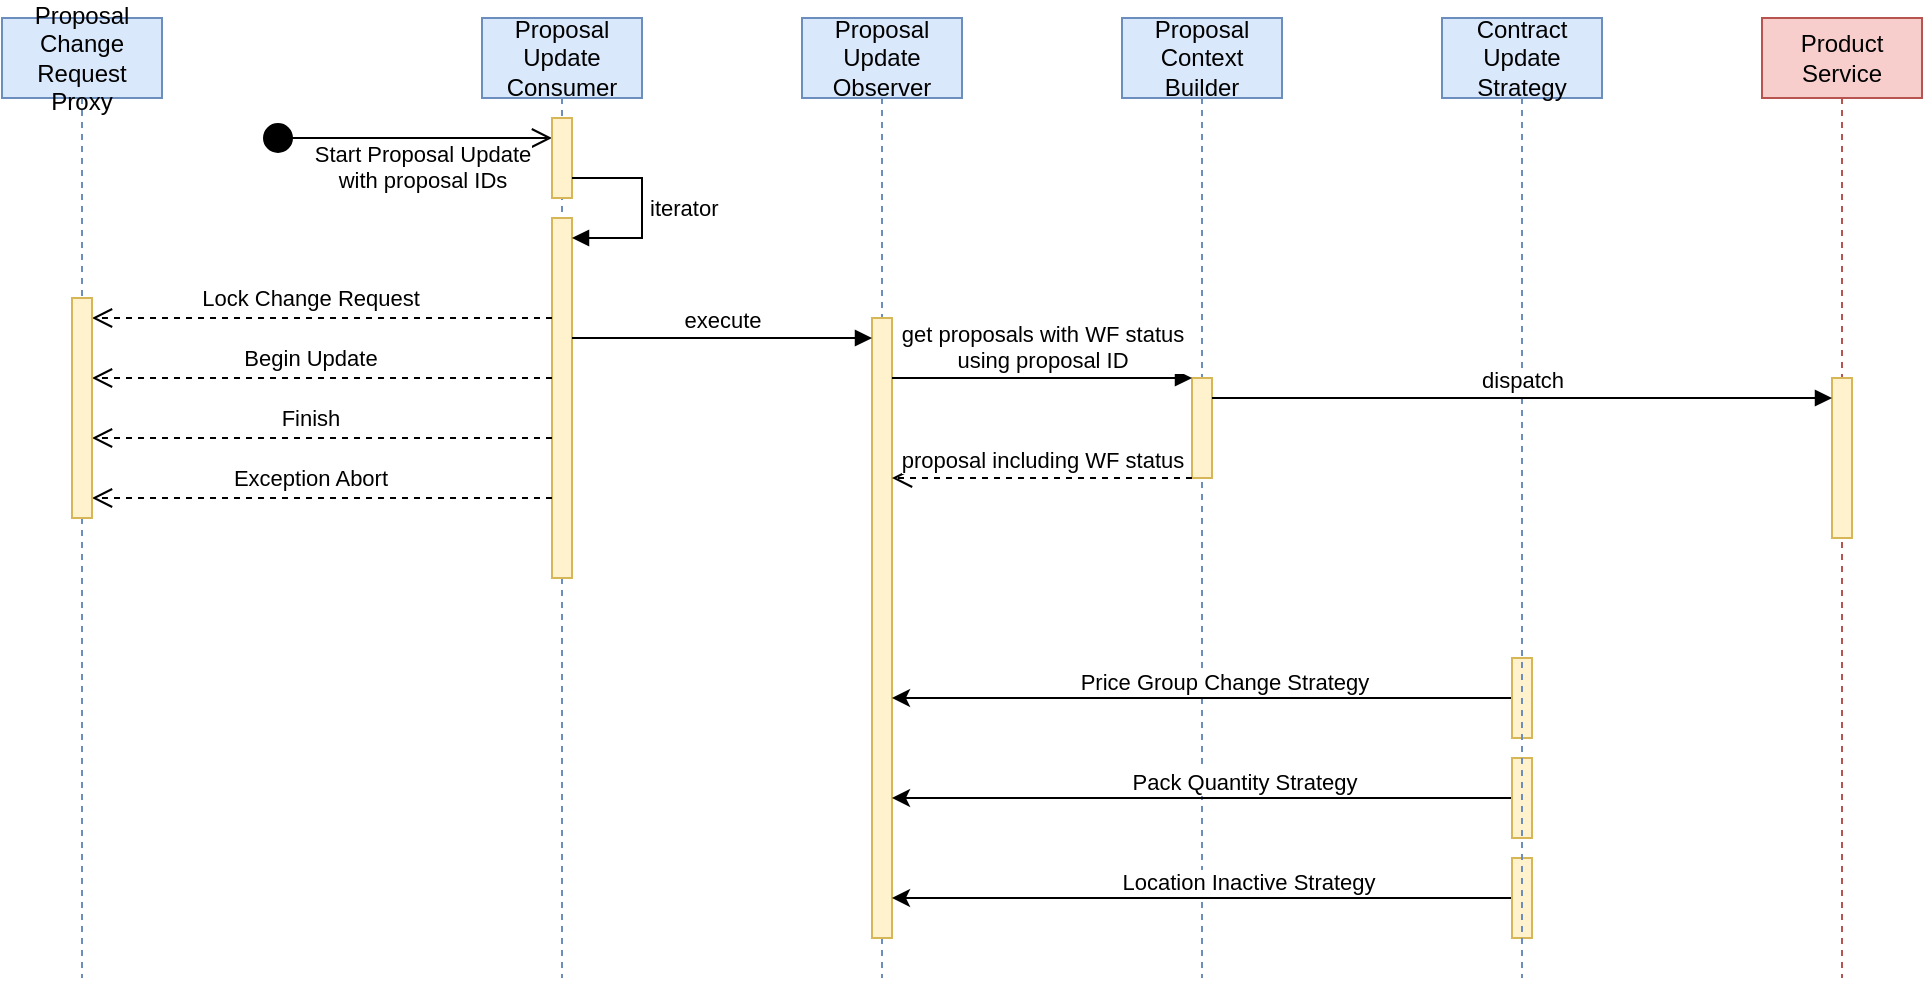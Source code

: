 <mxfile version="14.9.0" type="github">
  <diagram id="vtXOpG4c-sy9VI6VJMDt" name="Page-1">
    <mxGraphModel dx="1775" dy="508" grid="1" gridSize="10" guides="1" tooltips="1" connect="1" arrows="1" fold="1" page="1" pageScale="1" pageWidth="827" pageHeight="1169" math="0" shadow="0">
      <root>
        <mxCell id="0" />
        <mxCell id="1" parent="0" />
        <mxCell id="Fv16mk16VUE0EgvxlvGs-79" value="Proposal Change Request Proxy" style="shape=umlLifeline;perimeter=lifelinePerimeter;whiteSpace=wrap;html=1;container=1;collapsible=0;recursiveResize=0;outlineConnect=0;fillColor=#dae8fc;strokeColor=#6c8ebf;" vertex="1" parent="1">
          <mxGeometry x="-80" y="40" width="80" height="480" as="geometry" />
        </mxCell>
        <mxCell id="Fv16mk16VUE0EgvxlvGs-1" value="Start Proposal Update&lt;br&gt;with proposal IDs" style="html=1;verticalAlign=bottom;startArrow=circle;startFill=1;endArrow=open;startSize=6;endSize=8;" edge="1" parent="1" target="Fv16mk16VUE0EgvxlvGs-3">
          <mxGeometry x="0.103" y="-30" width="80" relative="1" as="geometry">
            <mxPoint x="50" y="100" as="sourcePoint" />
            <mxPoint x="160" y="120.0" as="targetPoint" />
            <mxPoint as="offset" />
          </mxGeometry>
        </mxCell>
        <mxCell id="Fv16mk16VUE0EgvxlvGs-2" value="Proposal Update Consumer" style="shape=umlLifeline;perimeter=lifelinePerimeter;whiteSpace=wrap;html=1;container=1;collapsible=0;recursiveResize=0;outlineConnect=0;fillColor=#dae8fc;strokeColor=#6c8ebf;" vertex="1" parent="1">
          <mxGeometry x="160" y="40" width="80" height="480" as="geometry" />
        </mxCell>
        <mxCell id="Fv16mk16VUE0EgvxlvGs-3" value="" style="html=1;points=[];perimeter=orthogonalPerimeter;fillColor=#fff2cc;strokeColor=#d6b656;" vertex="1" parent="Fv16mk16VUE0EgvxlvGs-2">
          <mxGeometry x="35" y="50" width="10" height="40" as="geometry" />
        </mxCell>
        <mxCell id="Fv16mk16VUE0EgvxlvGs-12" value="Proposal Context Builder" style="shape=umlLifeline;perimeter=lifelinePerimeter;whiteSpace=wrap;html=1;container=1;collapsible=0;recursiveResize=0;outlineConnect=0;fillColor=#dae8fc;strokeColor=#6c8ebf;" vertex="1" parent="1">
          <mxGeometry x="480" y="40" width="80" height="480" as="geometry" />
        </mxCell>
        <mxCell id="Fv16mk16VUE0EgvxlvGs-13" value="" style="html=1;points=[];perimeter=orthogonalPerimeter;fillColor=#fff2cc;strokeColor=#d6b656;" vertex="1" parent="Fv16mk16VUE0EgvxlvGs-12">
          <mxGeometry x="35" y="180" width="10" height="50" as="geometry" />
        </mxCell>
        <mxCell id="Fv16mk16VUE0EgvxlvGs-4" value="Product Service" style="shape=umlLifeline;perimeter=lifelinePerimeter;whiteSpace=wrap;html=1;container=1;collapsible=0;recursiveResize=0;outlineConnect=0;fillColor=#f8cecc;strokeColor=#b85450;" vertex="1" parent="1">
          <mxGeometry x="800" y="40" width="80" height="480" as="geometry" />
        </mxCell>
        <mxCell id="Fv16mk16VUE0EgvxlvGs-81" value="" style="html=1;points=[];perimeter=orthogonalPerimeter;fillColor=#fff2cc;strokeColor=#d6b656;" vertex="1" parent="Fv16mk16VUE0EgvxlvGs-4">
          <mxGeometry x="35" y="180" width="10" height="80" as="geometry" />
        </mxCell>
        <mxCell id="Fv16mk16VUE0EgvxlvGs-36" value="Proposal Update Observer" style="shape=umlLifeline;perimeter=lifelinePerimeter;whiteSpace=wrap;html=1;container=1;collapsible=0;recursiveResize=0;outlineConnect=0;fillColor=#dae8fc;strokeColor=#6c8ebf;" vertex="1" parent="1">
          <mxGeometry x="320" y="40" width="80" height="480" as="geometry" />
        </mxCell>
        <mxCell id="Fv16mk16VUE0EgvxlvGs-11" value="" style="html=1;points=[];perimeter=orthogonalPerimeter;fillColor=#fff2cc;strokeColor=#d6b656;" vertex="1" parent="1">
          <mxGeometry x="355" y="190" width="10" height="310" as="geometry" />
        </mxCell>
        <mxCell id="Fv16mk16VUE0EgvxlvGs-14" value="get proposals with WF status&lt;br&gt;using proposal ID" style="html=1;verticalAlign=bottom;endArrow=block;" edge="1" parent="1" source="Fv16mk16VUE0EgvxlvGs-11" target="Fv16mk16VUE0EgvxlvGs-13">
          <mxGeometry width="80" relative="1" as="geometry">
            <mxPoint x="205" y="215" as="sourcePoint" />
            <mxPoint x="515" y="215" as="targetPoint" />
            <Array as="points">
              <mxPoint x="440" y="220" />
            </Array>
            <mxPoint as="offset" />
          </mxGeometry>
        </mxCell>
        <mxCell id="Fv16mk16VUE0EgvxlvGs-15" value="proposal including WF status" style="html=1;verticalAlign=bottom;endArrow=open;dashed=1;endSize=8;" edge="1" parent="1" source="Fv16mk16VUE0EgvxlvGs-13" target="Fv16mk16VUE0EgvxlvGs-11">
          <mxGeometry relative="1" as="geometry">
            <mxPoint x="380" y="250" as="sourcePoint" />
            <mxPoint x="220" y="249" as="targetPoint" />
            <Array as="points">
              <mxPoint x="430" y="270" />
            </Array>
          </mxGeometry>
        </mxCell>
        <mxCell id="Fv16mk16VUE0EgvxlvGs-49" value="" style="html=1;points=[];perimeter=orthogonalPerimeter;fillColor=#fff2cc;strokeColor=#d6b656;" vertex="1" parent="1">
          <mxGeometry x="195" y="140" width="10" height="180" as="geometry" />
        </mxCell>
        <mxCell id="Fv16mk16VUE0EgvxlvGs-51" value="iterator" style="edgeStyle=orthogonalEdgeStyle;html=1;align=left;spacingLeft=2;endArrow=block;rounded=0;" edge="1" target="Fv16mk16VUE0EgvxlvGs-49" parent="1" source="Fv16mk16VUE0EgvxlvGs-3">
          <mxGeometry relative="1" as="geometry">
            <mxPoint x="310" y="460" as="sourcePoint" />
            <Array as="points">
              <mxPoint x="240" y="120" />
              <mxPoint x="240" y="150" />
            </Array>
            <mxPoint x="260" y="200" as="targetPoint" />
          </mxGeometry>
        </mxCell>
        <mxCell id="Fv16mk16VUE0EgvxlvGs-52" value="execute" style="html=1;verticalAlign=bottom;endArrow=block;" edge="1" parent="1" source="Fv16mk16VUE0EgvxlvGs-49" target="Fv16mk16VUE0EgvxlvGs-11">
          <mxGeometry width="80" relative="1" as="geometry">
            <mxPoint x="240" y="200" as="sourcePoint" />
            <mxPoint x="320" y="200" as="targetPoint" />
            <Array as="points">
              <mxPoint x="270" y="200" />
            </Array>
          </mxGeometry>
        </mxCell>
        <mxCell id="Fv16mk16VUE0EgvxlvGs-53" value="" style="html=1;verticalAlign=bottom;endArrow=open;dashed=1;endSize=8;" edge="1" parent="1" source="Fv16mk16VUE0EgvxlvGs-49" target="Fv16mk16VUE0EgvxlvGs-77">
          <mxGeometry relative="1" as="geometry">
            <mxPoint x="170" y="190" as="sourcePoint" />
            <mxPoint x="40" y="190" as="targetPoint" />
            <Array as="points">
              <mxPoint x="170" y="190" />
            </Array>
          </mxGeometry>
        </mxCell>
        <mxCell id="Fv16mk16VUE0EgvxlvGs-54" value="Lock Change Request" style="edgeLabel;html=1;align=center;verticalAlign=middle;resizable=0;points=[];" vertex="1" connectable="0" parent="Fv16mk16VUE0EgvxlvGs-53">
          <mxGeometry x="0.226" y="2" relative="1" as="geometry">
            <mxPoint x="20" y="-12" as="offset" />
          </mxGeometry>
        </mxCell>
        <mxCell id="Fv16mk16VUE0EgvxlvGs-55" value="" style="html=1;verticalAlign=bottom;endArrow=open;dashed=1;endSize=8;" edge="1" parent="1" source="Fv16mk16VUE0EgvxlvGs-49" target="Fv16mk16VUE0EgvxlvGs-77">
          <mxGeometry relative="1" as="geometry">
            <mxPoint x="195" y="240" as="sourcePoint" />
            <mxPoint x="40" y="240" as="targetPoint" />
            <Array as="points">
              <mxPoint x="80" y="220" />
            </Array>
          </mxGeometry>
        </mxCell>
        <mxCell id="Fv16mk16VUE0EgvxlvGs-56" value="Begin Update" style="edgeLabel;html=1;align=center;verticalAlign=middle;resizable=0;points=[];" vertex="1" connectable="0" parent="Fv16mk16VUE0EgvxlvGs-55">
          <mxGeometry x="0.226" y="2" relative="1" as="geometry">
            <mxPoint x="20" y="-12" as="offset" />
          </mxGeometry>
        </mxCell>
        <mxCell id="Fv16mk16VUE0EgvxlvGs-63" value="" style="html=1;verticalAlign=bottom;endArrow=open;dashed=1;endSize=8;" edge="1" parent="1" source="Fv16mk16VUE0EgvxlvGs-49" target="Fv16mk16VUE0EgvxlvGs-77">
          <mxGeometry relative="1" as="geometry">
            <mxPoint x="195" y="264.67" as="sourcePoint" />
            <mxPoint x="40" y="264.67" as="targetPoint" />
            <Array as="points">
              <mxPoint x="80" y="250" />
            </Array>
          </mxGeometry>
        </mxCell>
        <mxCell id="Fv16mk16VUE0EgvxlvGs-64" value="Finish" style="edgeLabel;html=1;align=center;verticalAlign=middle;resizable=0;points=[];" vertex="1" connectable="0" parent="Fv16mk16VUE0EgvxlvGs-63">
          <mxGeometry x="0.226" y="2" relative="1" as="geometry">
            <mxPoint x="20" y="-12" as="offset" />
          </mxGeometry>
        </mxCell>
        <mxCell id="Fv16mk16VUE0EgvxlvGs-65" value="" style="html=1;verticalAlign=bottom;endArrow=open;dashed=1;endSize=8;" edge="1" parent="1" source="Fv16mk16VUE0EgvxlvGs-49" target="Fv16mk16VUE0EgvxlvGs-77">
          <mxGeometry relative="1" as="geometry">
            <mxPoint x="195" y="290.0" as="sourcePoint" />
            <mxPoint x="40" y="290.0" as="targetPoint" />
            <Array as="points">
              <mxPoint x="70" y="280" />
            </Array>
          </mxGeometry>
        </mxCell>
        <mxCell id="Fv16mk16VUE0EgvxlvGs-66" value="Exception Abort" style="edgeLabel;html=1;align=center;verticalAlign=middle;resizable=0;points=[];" vertex="1" connectable="0" parent="Fv16mk16VUE0EgvxlvGs-65">
          <mxGeometry x="0.226" y="2" relative="1" as="geometry">
            <mxPoint x="20" y="-12" as="offset" />
          </mxGeometry>
        </mxCell>
        <mxCell id="Fv16mk16VUE0EgvxlvGs-71" style="edgeStyle=orthogonalEdgeStyle;rounded=0;orthogonalLoop=1;jettySize=auto;html=1;" edge="1" parent="1" source="Fv16mk16VUE0EgvxlvGs-67" target="Fv16mk16VUE0EgvxlvGs-11">
          <mxGeometry relative="1" as="geometry">
            <mxPoint x="600" y="380" as="targetPoint" />
            <Array as="points">
              <mxPoint x="440" y="380" />
              <mxPoint x="440" y="380" />
            </Array>
          </mxGeometry>
        </mxCell>
        <mxCell id="Fv16mk16VUE0EgvxlvGs-72" value="Price Group Change Strategy" style="edgeLabel;html=1;align=center;verticalAlign=middle;resizable=0;points=[];" vertex="1" connectable="0" parent="Fv16mk16VUE0EgvxlvGs-71">
          <mxGeometry x="-0.151" y="1" relative="1" as="geometry">
            <mxPoint x="-13" y="-9" as="offset" />
          </mxGeometry>
        </mxCell>
        <mxCell id="Fv16mk16VUE0EgvxlvGs-67" value="" style="html=1;points=[];perimeter=orthogonalPerimeter;fillColor=#fff2cc;strokeColor=#d6b656;" vertex="1" parent="1">
          <mxGeometry x="675" y="360" width="10" height="40" as="geometry" />
        </mxCell>
        <mxCell id="Fv16mk16VUE0EgvxlvGs-73" style="edgeStyle=orthogonalEdgeStyle;rounded=0;orthogonalLoop=1;jettySize=auto;html=1;" edge="1" parent="1" source="Fv16mk16VUE0EgvxlvGs-68" target="Fv16mk16VUE0EgvxlvGs-11">
          <mxGeometry relative="1" as="geometry">
            <mxPoint x="600" y="430" as="targetPoint" />
            <Array as="points">
              <mxPoint x="440" y="430" />
              <mxPoint x="440" y="430" />
            </Array>
          </mxGeometry>
        </mxCell>
        <mxCell id="Fv16mk16VUE0EgvxlvGs-74" value="Pack Quantity Strategy" style="edgeLabel;html=1;align=center;verticalAlign=middle;resizable=0;points=[];" vertex="1" connectable="0" parent="Fv16mk16VUE0EgvxlvGs-73">
          <mxGeometry x="-0.235" y="1" relative="1" as="geometry">
            <mxPoint x="-16" y="-9" as="offset" />
          </mxGeometry>
        </mxCell>
        <mxCell id="Fv16mk16VUE0EgvxlvGs-68" value="" style="html=1;points=[];perimeter=orthogonalPerimeter;fillColor=#fff2cc;strokeColor=#d6b656;" vertex="1" parent="1">
          <mxGeometry x="675" y="410" width="10" height="40" as="geometry" />
        </mxCell>
        <mxCell id="Fv16mk16VUE0EgvxlvGs-75" style="edgeStyle=orthogonalEdgeStyle;rounded=0;orthogonalLoop=1;jettySize=auto;html=1;" edge="1" parent="1" source="Fv16mk16VUE0EgvxlvGs-69" target="Fv16mk16VUE0EgvxlvGs-11">
          <mxGeometry relative="1" as="geometry">
            <mxPoint x="600" y="480" as="targetPoint" />
            <Array as="points">
              <mxPoint x="490" y="480" />
              <mxPoint x="490" y="480" />
            </Array>
          </mxGeometry>
        </mxCell>
        <mxCell id="Fv16mk16VUE0EgvxlvGs-76" value="Location Inactive Strategy" style="edgeLabel;html=1;align=center;verticalAlign=middle;resizable=0;points=[];" vertex="1" connectable="0" parent="Fv16mk16VUE0EgvxlvGs-75">
          <mxGeometry x="-0.263" y="1" relative="1" as="geometry">
            <mxPoint x="-18" y="-9" as="offset" />
          </mxGeometry>
        </mxCell>
        <mxCell id="Fv16mk16VUE0EgvxlvGs-69" value="" style="html=1;points=[];perimeter=orthogonalPerimeter;fillColor=#fff2cc;strokeColor=#d6b656;" vertex="1" parent="1">
          <mxGeometry x="675" y="460" width="10" height="40" as="geometry" />
        </mxCell>
        <mxCell id="Fv16mk16VUE0EgvxlvGs-77" value="" style="html=1;points=[];perimeter=orthogonalPerimeter;fillColor=#fff2cc;strokeColor=#d6b656;" vertex="1" parent="1">
          <mxGeometry x="-45" y="180" width="10" height="110" as="geometry" />
        </mxCell>
        <mxCell id="Fv16mk16VUE0EgvxlvGs-78" value="Contract Update Strategy" style="shape=umlLifeline;perimeter=lifelinePerimeter;whiteSpace=wrap;html=1;container=1;collapsible=0;recursiveResize=0;outlineConnect=0;fillColor=#dae8fc;strokeColor=#6c8ebf;" vertex="1" parent="1">
          <mxGeometry x="640" y="40" width="80" height="480" as="geometry" />
        </mxCell>
        <mxCell id="Fv16mk16VUE0EgvxlvGs-80" value="dispatch" style="html=1;verticalAlign=bottom;endArrow=block;" edge="1" parent="1" source="Fv16mk16VUE0EgvxlvGs-13" target="Fv16mk16VUE0EgvxlvGs-81">
          <mxGeometry width="80" relative="1" as="geometry">
            <mxPoint x="560" y="240" as="sourcePoint" />
            <mxPoint x="750" y="240" as="targetPoint" />
            <Array as="points">
              <mxPoint x="770" y="230" />
            </Array>
          </mxGeometry>
        </mxCell>
      </root>
    </mxGraphModel>
  </diagram>
</mxfile>
